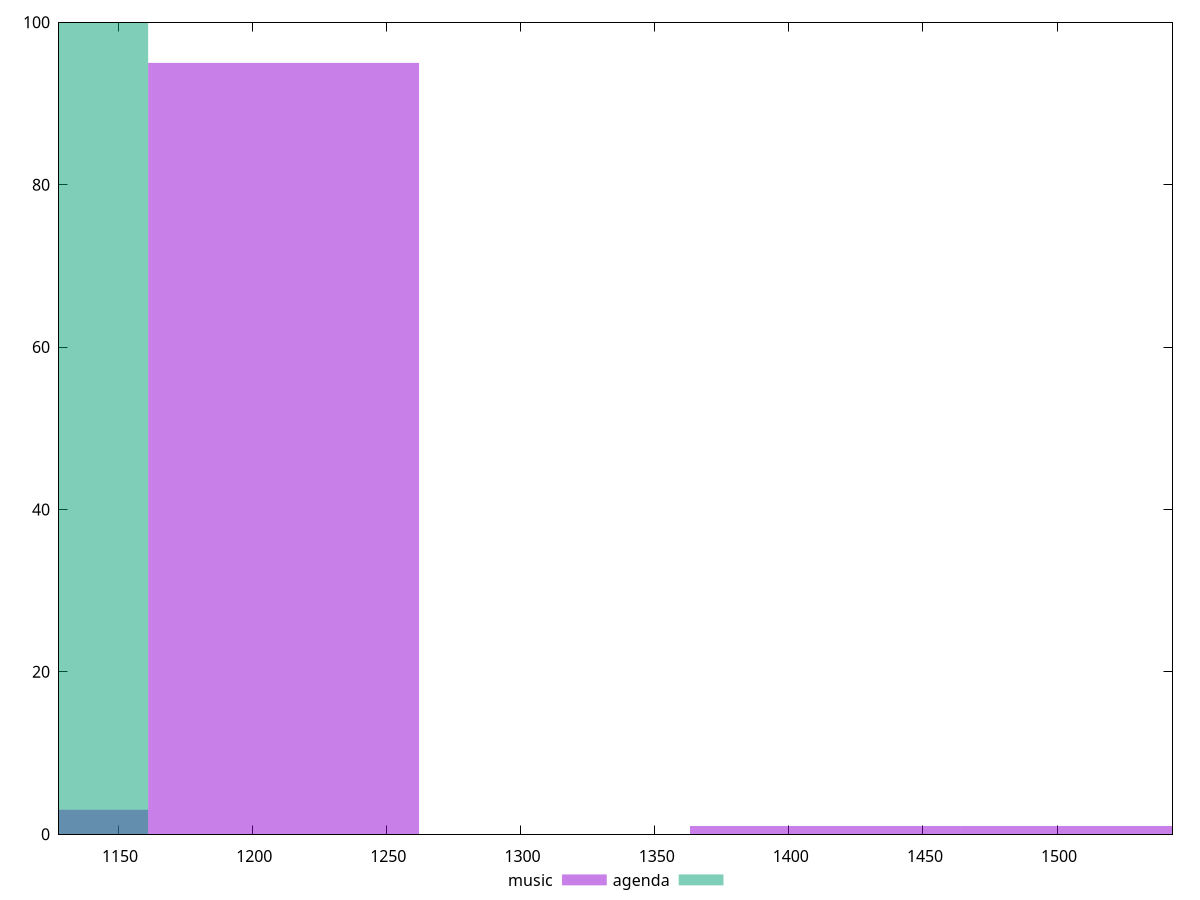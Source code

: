 reset

$music <<EOF
1514.6324311000305 1
1211.7059448800244 95
1110.7304494733557 3
1413.656935693362 1
EOF

$agenda <<EOF
1110.7304494733557 100
EOF

set key outside below
set boxwidth 100.9754954066687
set xrange [1128:1543]
set yrange [0:100]
set trange [0:100]
set style fill transparent solid 0.5 noborder
set terminal svg size 640, 500 enhanced background rgb 'white'
set output "reports/report_00030_2021-02-24T20-42-31.540Z/uses-rel-preload/comparison/histogram/0_vs_1.svg"

plot $music title "music" with boxes, \
     $agenda title "agenda" with boxes

reset
